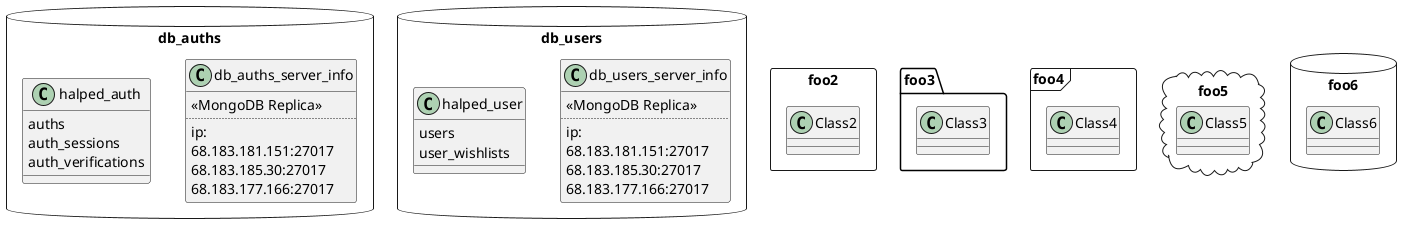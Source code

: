 @startuml
database db_auths {
    class db_auths_server_info {
        <<MongoDB Replica>>
        ..
        ip:
        68.183.181.151:27017
        68.183.185.30:27017 
        68.183.177.166:27017
    }
    class halped_auth {
        auths
        auth_sessions
        auth_verifications
    }
}

database db_users {
    class db_users_server_info {
        <<MongoDB Replica>>
        ..
        ip:
        68.183.181.151:27017
        68.183.185.30:27017 
        68.183.177.166:27017
    }
    class halped_user {
        users
        user_wishlists
    }
}

package foo2 <<Rectangle>> {
  class Class2
}

package foo3 <<Folder>> {
  class Class3
}

package foo4 <<Frame>> {
  class Class4
}

package foo5 <<Cloud>> {
  class Class5
}

package foo6 <<Database>> {
  class Class6
}

@enduml